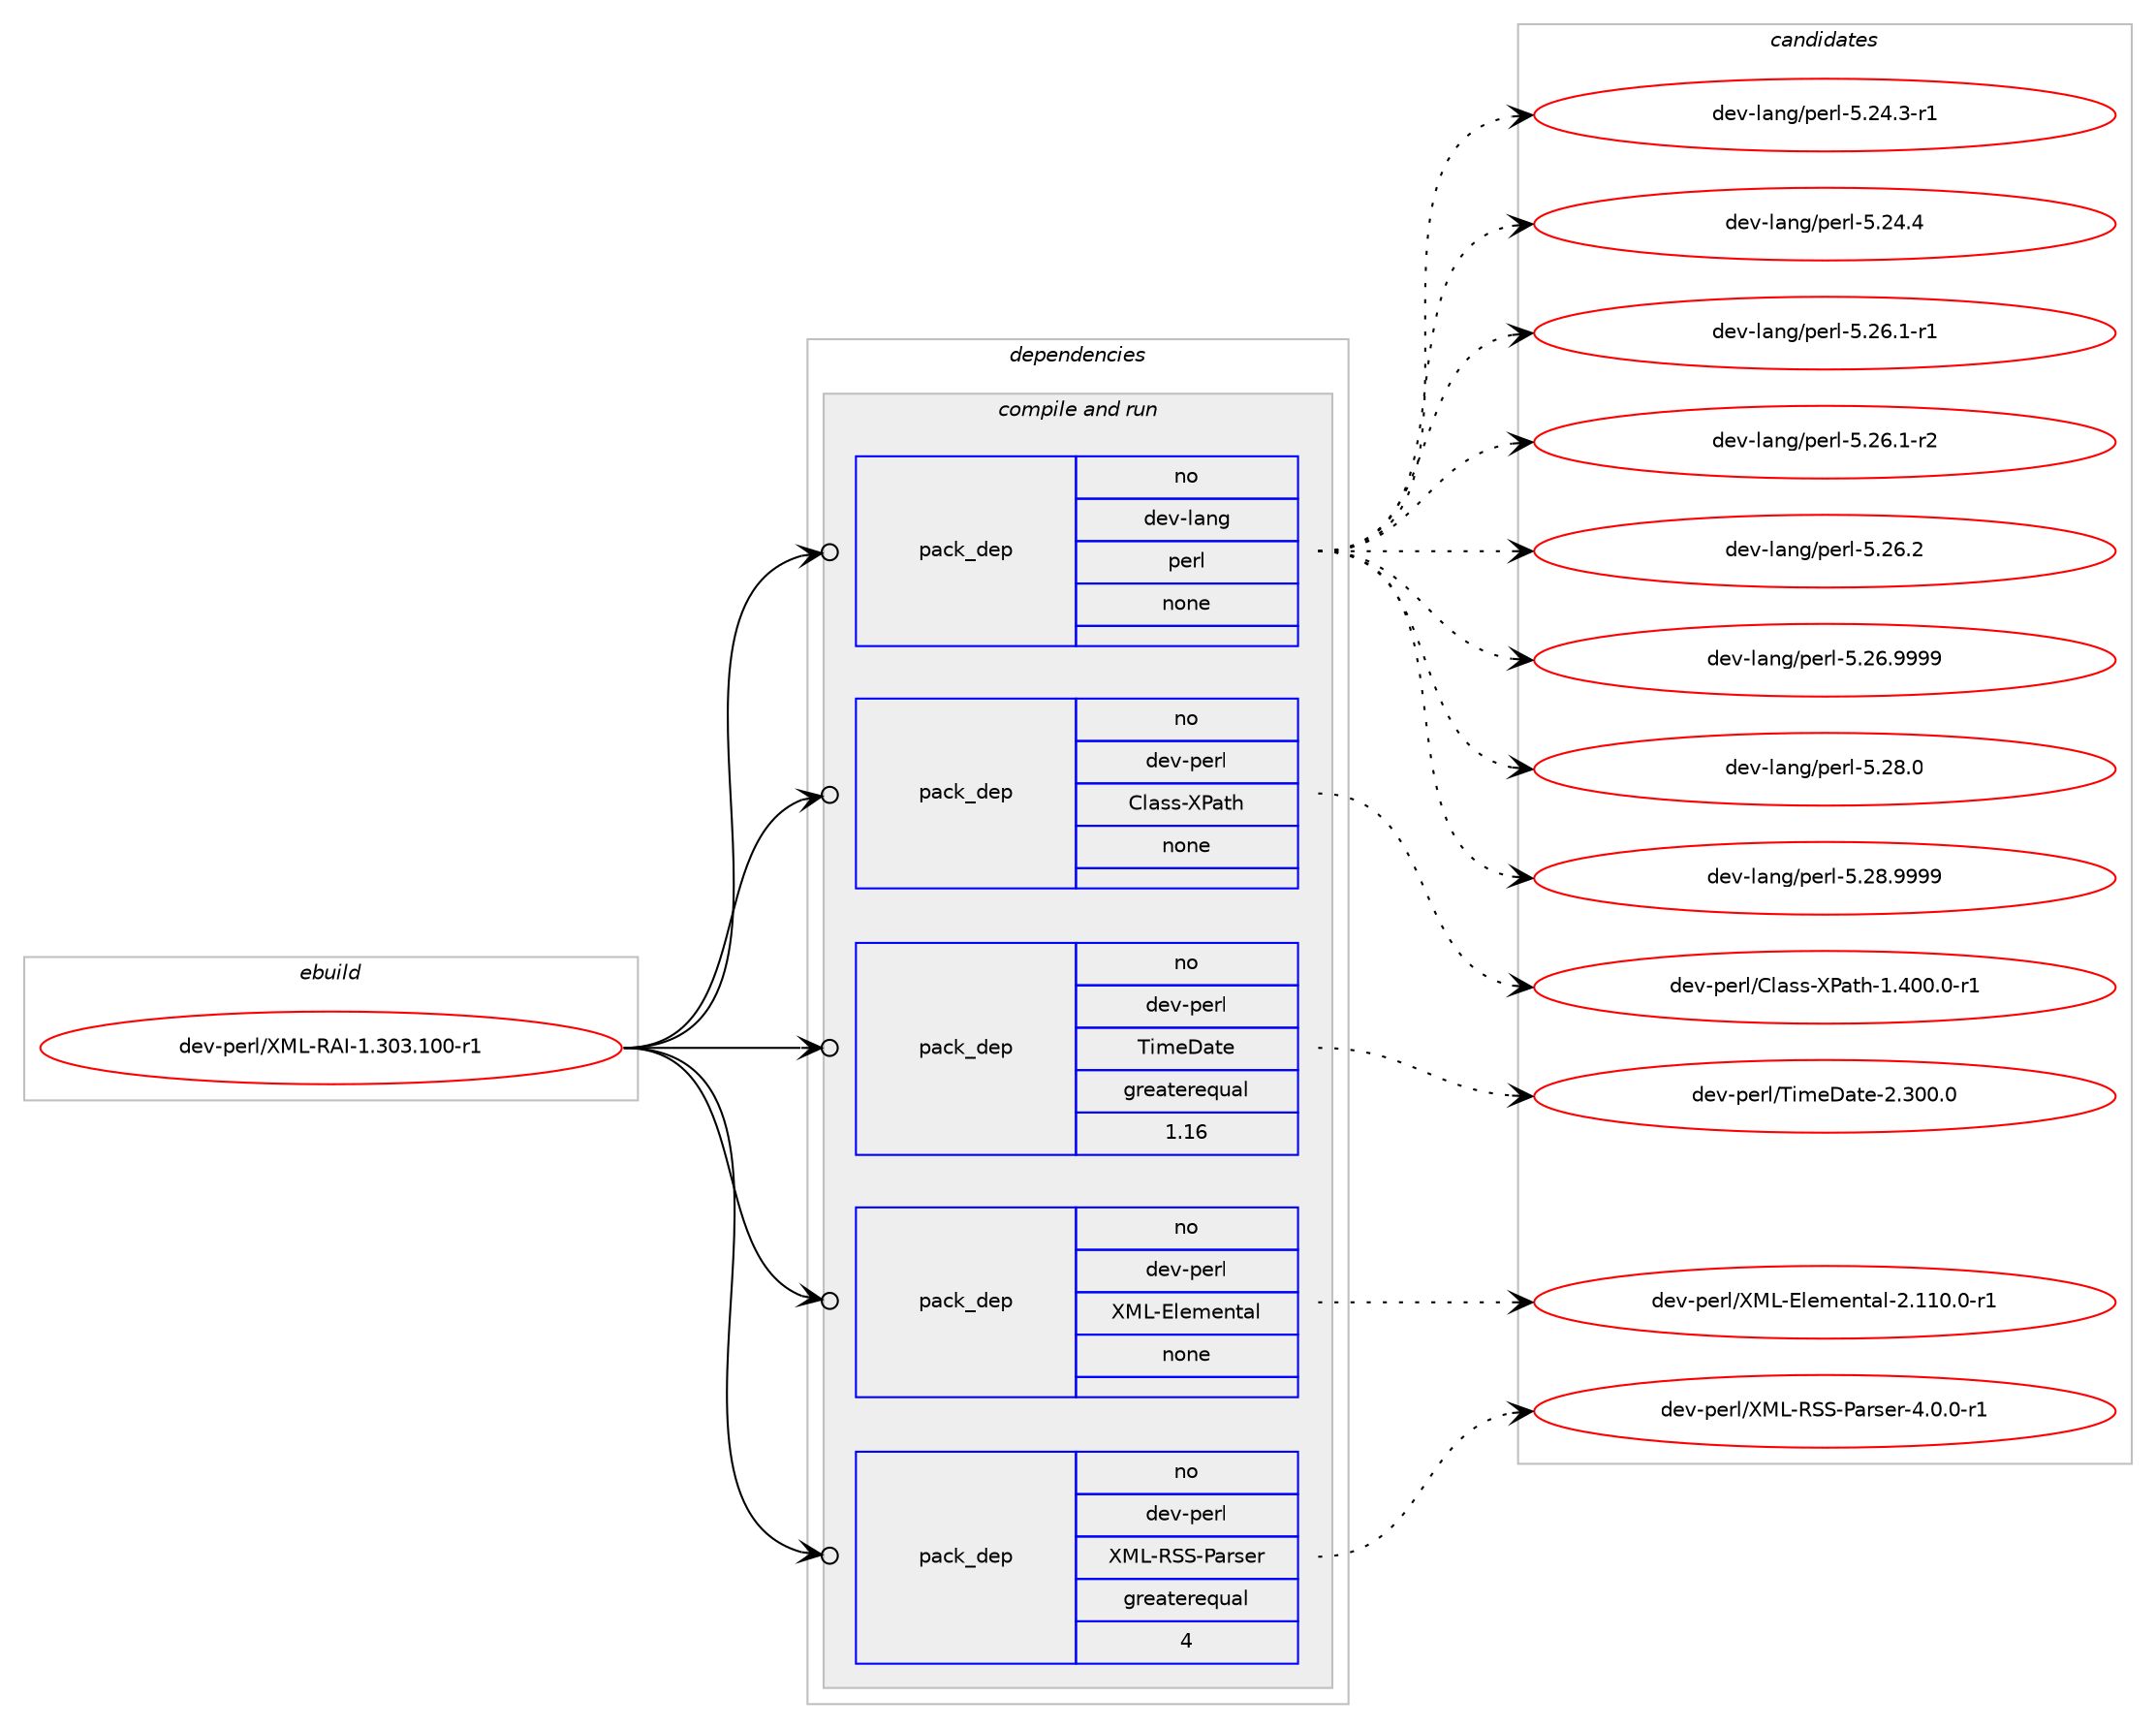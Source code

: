 digraph prolog {

# *************
# Graph options
# *************

newrank=true;
concentrate=true;
compound=true;
graph [rankdir=LR,fontname=Helvetica,fontsize=10,ranksep=1.5];#, ranksep=2.5, nodesep=0.2];
edge  [arrowhead=vee];
node  [fontname=Helvetica,fontsize=10];

# **********
# The ebuild
# **********

subgraph cluster_leftcol {
color=gray;
rank=same;
label=<<i>ebuild</i>>;
id [label="dev-perl/XML-RAI-1.303.100-r1", color=red, width=4, href="../dev-perl/XML-RAI-1.303.100-r1.svg"];
}

# ****************
# The dependencies
# ****************

subgraph cluster_midcol {
color=gray;
label=<<i>dependencies</i>>;
subgraph cluster_compile {
fillcolor="#eeeeee";
style=filled;
label=<<i>compile</i>>;
}
subgraph cluster_compileandrun {
fillcolor="#eeeeee";
style=filled;
label=<<i>compile and run</i>>;
subgraph pack999221 {
dependency1391430 [label=<<TABLE BORDER="0" CELLBORDER="1" CELLSPACING="0" CELLPADDING="4" WIDTH="220"><TR><TD ROWSPAN="6" CELLPADDING="30">pack_dep</TD></TR><TR><TD WIDTH="110">no</TD></TR><TR><TD>dev-lang</TD></TR><TR><TD>perl</TD></TR><TR><TD>none</TD></TR><TR><TD></TD></TR></TABLE>>, shape=none, color=blue];
}
id:e -> dependency1391430:w [weight=20,style="solid",arrowhead="odotvee"];
subgraph pack999222 {
dependency1391431 [label=<<TABLE BORDER="0" CELLBORDER="1" CELLSPACING="0" CELLPADDING="4" WIDTH="220"><TR><TD ROWSPAN="6" CELLPADDING="30">pack_dep</TD></TR><TR><TD WIDTH="110">no</TD></TR><TR><TD>dev-perl</TD></TR><TR><TD>Class-XPath</TD></TR><TR><TD>none</TD></TR><TR><TD></TD></TR></TABLE>>, shape=none, color=blue];
}
id:e -> dependency1391431:w [weight=20,style="solid",arrowhead="odotvee"];
subgraph pack999223 {
dependency1391432 [label=<<TABLE BORDER="0" CELLBORDER="1" CELLSPACING="0" CELLPADDING="4" WIDTH="220"><TR><TD ROWSPAN="6" CELLPADDING="30">pack_dep</TD></TR><TR><TD WIDTH="110">no</TD></TR><TR><TD>dev-perl</TD></TR><TR><TD>TimeDate</TD></TR><TR><TD>greaterequal</TD></TR><TR><TD>1.16</TD></TR></TABLE>>, shape=none, color=blue];
}
id:e -> dependency1391432:w [weight=20,style="solid",arrowhead="odotvee"];
subgraph pack999224 {
dependency1391433 [label=<<TABLE BORDER="0" CELLBORDER="1" CELLSPACING="0" CELLPADDING="4" WIDTH="220"><TR><TD ROWSPAN="6" CELLPADDING="30">pack_dep</TD></TR><TR><TD WIDTH="110">no</TD></TR><TR><TD>dev-perl</TD></TR><TR><TD>XML-Elemental</TD></TR><TR><TD>none</TD></TR><TR><TD></TD></TR></TABLE>>, shape=none, color=blue];
}
id:e -> dependency1391433:w [weight=20,style="solid",arrowhead="odotvee"];
subgraph pack999225 {
dependency1391434 [label=<<TABLE BORDER="0" CELLBORDER="1" CELLSPACING="0" CELLPADDING="4" WIDTH="220"><TR><TD ROWSPAN="6" CELLPADDING="30">pack_dep</TD></TR><TR><TD WIDTH="110">no</TD></TR><TR><TD>dev-perl</TD></TR><TR><TD>XML-RSS-Parser</TD></TR><TR><TD>greaterequal</TD></TR><TR><TD>4</TD></TR></TABLE>>, shape=none, color=blue];
}
id:e -> dependency1391434:w [weight=20,style="solid",arrowhead="odotvee"];
}
subgraph cluster_run {
fillcolor="#eeeeee";
style=filled;
label=<<i>run</i>>;
}
}

# **************
# The candidates
# **************

subgraph cluster_choices {
rank=same;
color=gray;
label=<<i>candidates</i>>;

subgraph choice999221 {
color=black;
nodesep=1;
choice100101118451089711010347112101114108455346505246514511449 [label="dev-lang/perl-5.24.3-r1", color=red, width=4,href="../dev-lang/perl-5.24.3-r1.svg"];
choice10010111845108971101034711210111410845534650524652 [label="dev-lang/perl-5.24.4", color=red, width=4,href="../dev-lang/perl-5.24.4.svg"];
choice100101118451089711010347112101114108455346505446494511449 [label="dev-lang/perl-5.26.1-r1", color=red, width=4,href="../dev-lang/perl-5.26.1-r1.svg"];
choice100101118451089711010347112101114108455346505446494511450 [label="dev-lang/perl-5.26.1-r2", color=red, width=4,href="../dev-lang/perl-5.26.1-r2.svg"];
choice10010111845108971101034711210111410845534650544650 [label="dev-lang/perl-5.26.2", color=red, width=4,href="../dev-lang/perl-5.26.2.svg"];
choice10010111845108971101034711210111410845534650544657575757 [label="dev-lang/perl-5.26.9999", color=red, width=4,href="../dev-lang/perl-5.26.9999.svg"];
choice10010111845108971101034711210111410845534650564648 [label="dev-lang/perl-5.28.0", color=red, width=4,href="../dev-lang/perl-5.28.0.svg"];
choice10010111845108971101034711210111410845534650564657575757 [label="dev-lang/perl-5.28.9999", color=red, width=4,href="../dev-lang/perl-5.28.9999.svg"];
dependency1391430:e -> choice100101118451089711010347112101114108455346505246514511449:w [style=dotted,weight="100"];
dependency1391430:e -> choice10010111845108971101034711210111410845534650524652:w [style=dotted,weight="100"];
dependency1391430:e -> choice100101118451089711010347112101114108455346505446494511449:w [style=dotted,weight="100"];
dependency1391430:e -> choice100101118451089711010347112101114108455346505446494511450:w [style=dotted,weight="100"];
dependency1391430:e -> choice10010111845108971101034711210111410845534650544650:w [style=dotted,weight="100"];
dependency1391430:e -> choice10010111845108971101034711210111410845534650544657575757:w [style=dotted,weight="100"];
dependency1391430:e -> choice10010111845108971101034711210111410845534650564648:w [style=dotted,weight="100"];
dependency1391430:e -> choice10010111845108971101034711210111410845534650564657575757:w [style=dotted,weight="100"];
}
subgraph choice999222 {
color=black;
nodesep=1;
choice100101118451121011141084767108971151154588809711610445494652484846484511449 [label="dev-perl/Class-XPath-1.400.0-r1", color=red, width=4,href="../dev-perl/Class-XPath-1.400.0-r1.svg"];
dependency1391431:e -> choice100101118451121011141084767108971151154588809711610445494652484846484511449:w [style=dotted,weight="100"];
}
subgraph choice999223 {
color=black;
nodesep=1;
choice10010111845112101114108478410510910168971161014550465148484648 [label="dev-perl/TimeDate-2.300.0", color=red, width=4,href="../dev-perl/TimeDate-2.300.0.svg"];
dependency1391432:e -> choice10010111845112101114108478410510910168971161014550465148484648:w [style=dotted,weight="100"];
}
subgraph choice999224 {
color=black;
nodesep=1;
choice100101118451121011141084788777645691081011091011101169710845504649494846484511449 [label="dev-perl/XML-Elemental-2.110.0-r1", color=red, width=4,href="../dev-perl/XML-Elemental-2.110.0-r1.svg"];
dependency1391433:e -> choice100101118451121011141084788777645691081011091011101169710845504649494846484511449:w [style=dotted,weight="100"];
}
subgraph choice999225 {
color=black;
nodesep=1;
choice1001011184511210111410847887776458283834580971141151011144552464846484511449 [label="dev-perl/XML-RSS-Parser-4.0.0-r1", color=red, width=4,href="../dev-perl/XML-RSS-Parser-4.0.0-r1.svg"];
dependency1391434:e -> choice1001011184511210111410847887776458283834580971141151011144552464846484511449:w [style=dotted,weight="100"];
}
}

}
